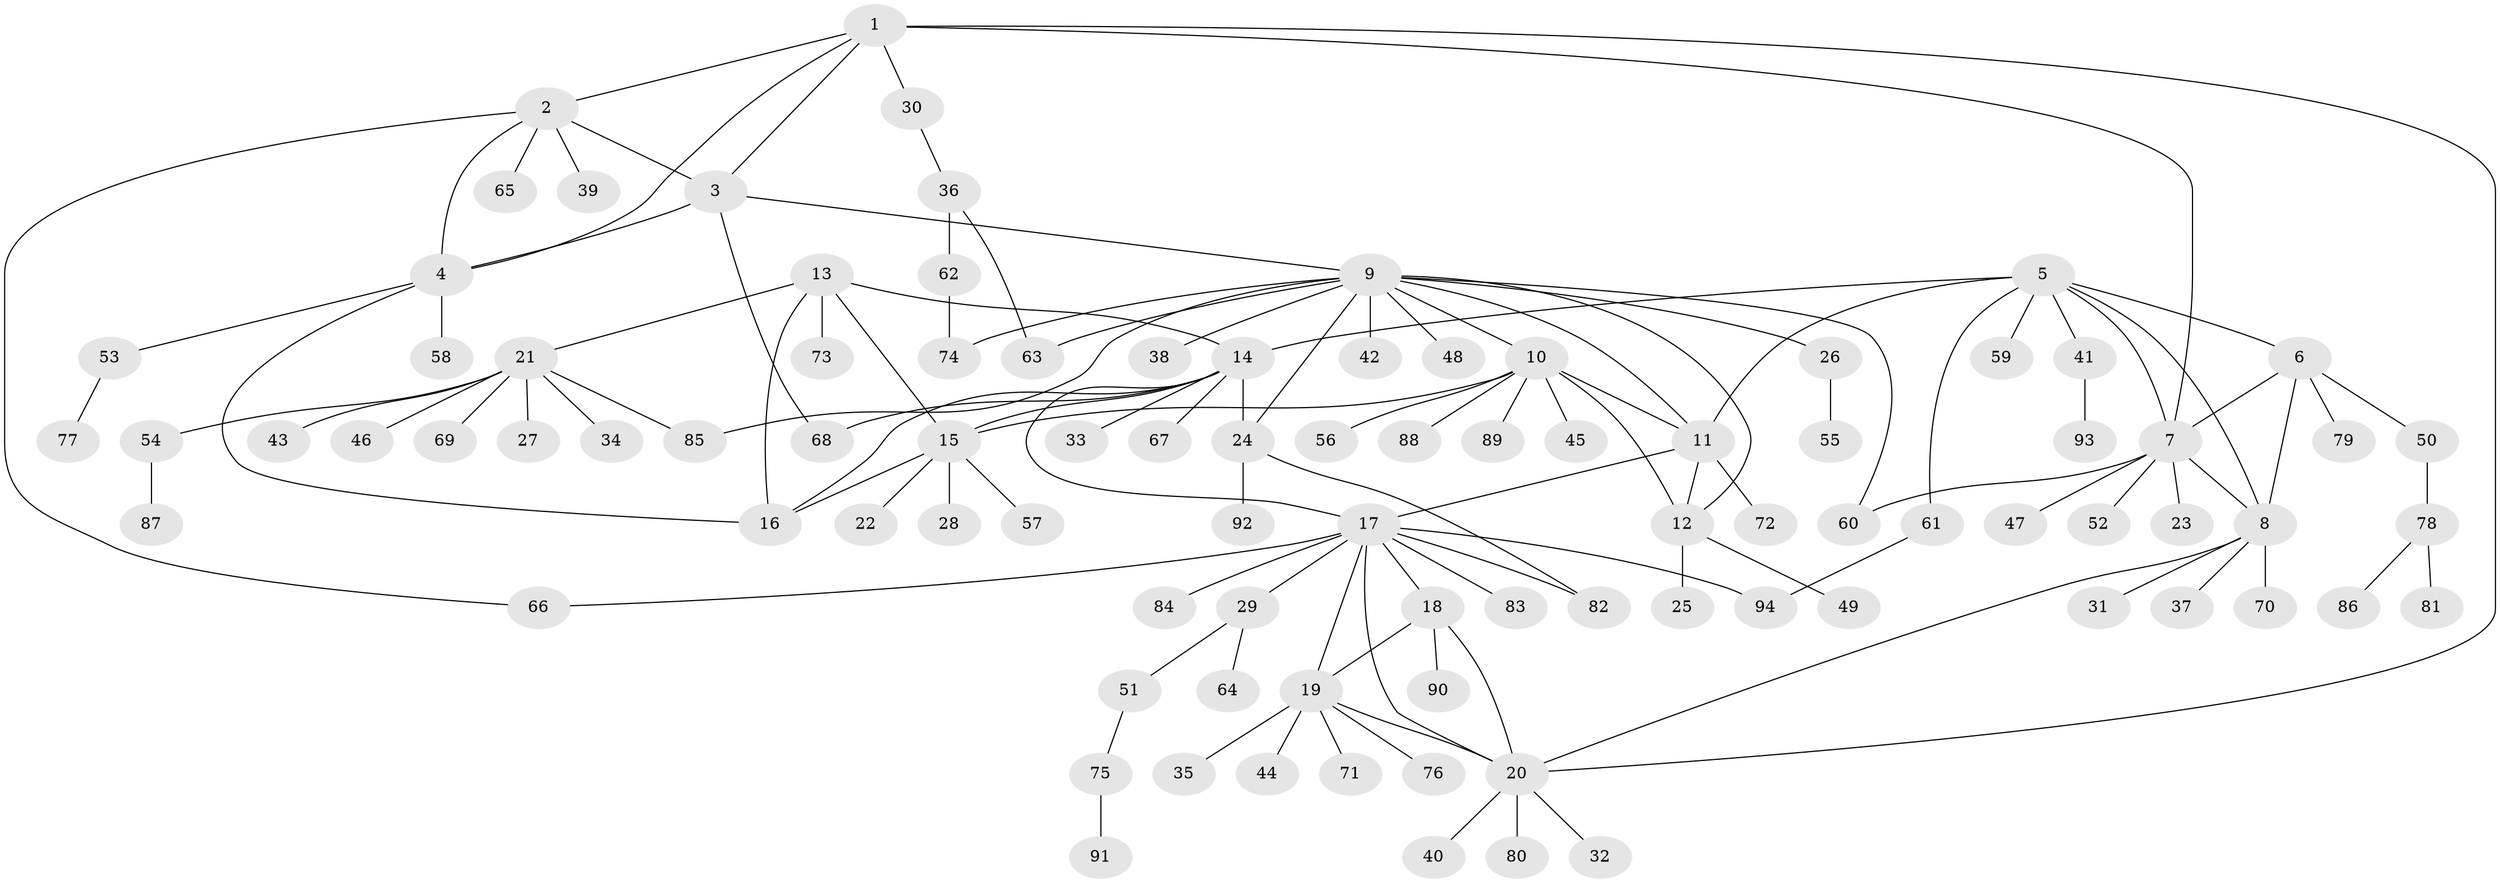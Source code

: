 // coarse degree distribution, {5: 0.028169014084507043, 4: 0.07042253521126761, 7: 0.028169014084507043, 8: 0.04225352112676056, 6: 0.04225352112676056, 16: 0.014084507042253521, 15: 0.014084507042253521, 2: 0.15492957746478872, 1: 0.5774647887323944, 3: 0.028169014084507043}
// Generated by graph-tools (version 1.1) at 2025/52/02/27/25 19:52:21]
// undirected, 94 vertices, 123 edges
graph export_dot {
graph [start="1"]
  node [color=gray90,style=filled];
  1;
  2;
  3;
  4;
  5;
  6;
  7;
  8;
  9;
  10;
  11;
  12;
  13;
  14;
  15;
  16;
  17;
  18;
  19;
  20;
  21;
  22;
  23;
  24;
  25;
  26;
  27;
  28;
  29;
  30;
  31;
  32;
  33;
  34;
  35;
  36;
  37;
  38;
  39;
  40;
  41;
  42;
  43;
  44;
  45;
  46;
  47;
  48;
  49;
  50;
  51;
  52;
  53;
  54;
  55;
  56;
  57;
  58;
  59;
  60;
  61;
  62;
  63;
  64;
  65;
  66;
  67;
  68;
  69;
  70;
  71;
  72;
  73;
  74;
  75;
  76;
  77;
  78;
  79;
  80;
  81;
  82;
  83;
  84;
  85;
  86;
  87;
  88;
  89;
  90;
  91;
  92;
  93;
  94;
  1 -- 2;
  1 -- 3;
  1 -- 4;
  1 -- 7;
  1 -- 20;
  1 -- 30;
  2 -- 3;
  2 -- 4;
  2 -- 39;
  2 -- 65;
  2 -- 66;
  3 -- 4;
  3 -- 9;
  3 -- 68;
  4 -- 16;
  4 -- 53;
  4 -- 58;
  5 -- 6;
  5 -- 7;
  5 -- 8;
  5 -- 11;
  5 -- 14;
  5 -- 41;
  5 -- 59;
  5 -- 61;
  6 -- 7;
  6 -- 8;
  6 -- 50;
  6 -- 79;
  7 -- 8;
  7 -- 23;
  7 -- 47;
  7 -- 52;
  7 -- 60;
  8 -- 20;
  8 -- 31;
  8 -- 37;
  8 -- 70;
  9 -- 10;
  9 -- 11;
  9 -- 12;
  9 -- 24;
  9 -- 26;
  9 -- 38;
  9 -- 42;
  9 -- 48;
  9 -- 60;
  9 -- 63;
  9 -- 74;
  9 -- 85;
  10 -- 11;
  10 -- 12;
  10 -- 15;
  10 -- 45;
  10 -- 56;
  10 -- 88;
  10 -- 89;
  11 -- 12;
  11 -- 17;
  11 -- 72;
  12 -- 25;
  12 -- 49;
  13 -- 14;
  13 -- 15;
  13 -- 16;
  13 -- 21;
  13 -- 73;
  14 -- 15;
  14 -- 16;
  14 -- 17;
  14 -- 24;
  14 -- 33;
  14 -- 67;
  14 -- 68;
  15 -- 16;
  15 -- 22;
  15 -- 28;
  15 -- 57;
  17 -- 18;
  17 -- 19;
  17 -- 20;
  17 -- 29;
  17 -- 66;
  17 -- 82;
  17 -- 83;
  17 -- 84;
  17 -- 94;
  18 -- 19;
  18 -- 20;
  18 -- 90;
  19 -- 20;
  19 -- 35;
  19 -- 44;
  19 -- 71;
  19 -- 76;
  20 -- 32;
  20 -- 40;
  20 -- 80;
  21 -- 27;
  21 -- 34;
  21 -- 43;
  21 -- 46;
  21 -- 54;
  21 -- 69;
  21 -- 85;
  24 -- 82;
  24 -- 92;
  26 -- 55;
  29 -- 51;
  29 -- 64;
  30 -- 36;
  36 -- 62;
  36 -- 63;
  41 -- 93;
  50 -- 78;
  51 -- 75;
  53 -- 77;
  54 -- 87;
  61 -- 94;
  62 -- 74;
  75 -- 91;
  78 -- 81;
  78 -- 86;
}
